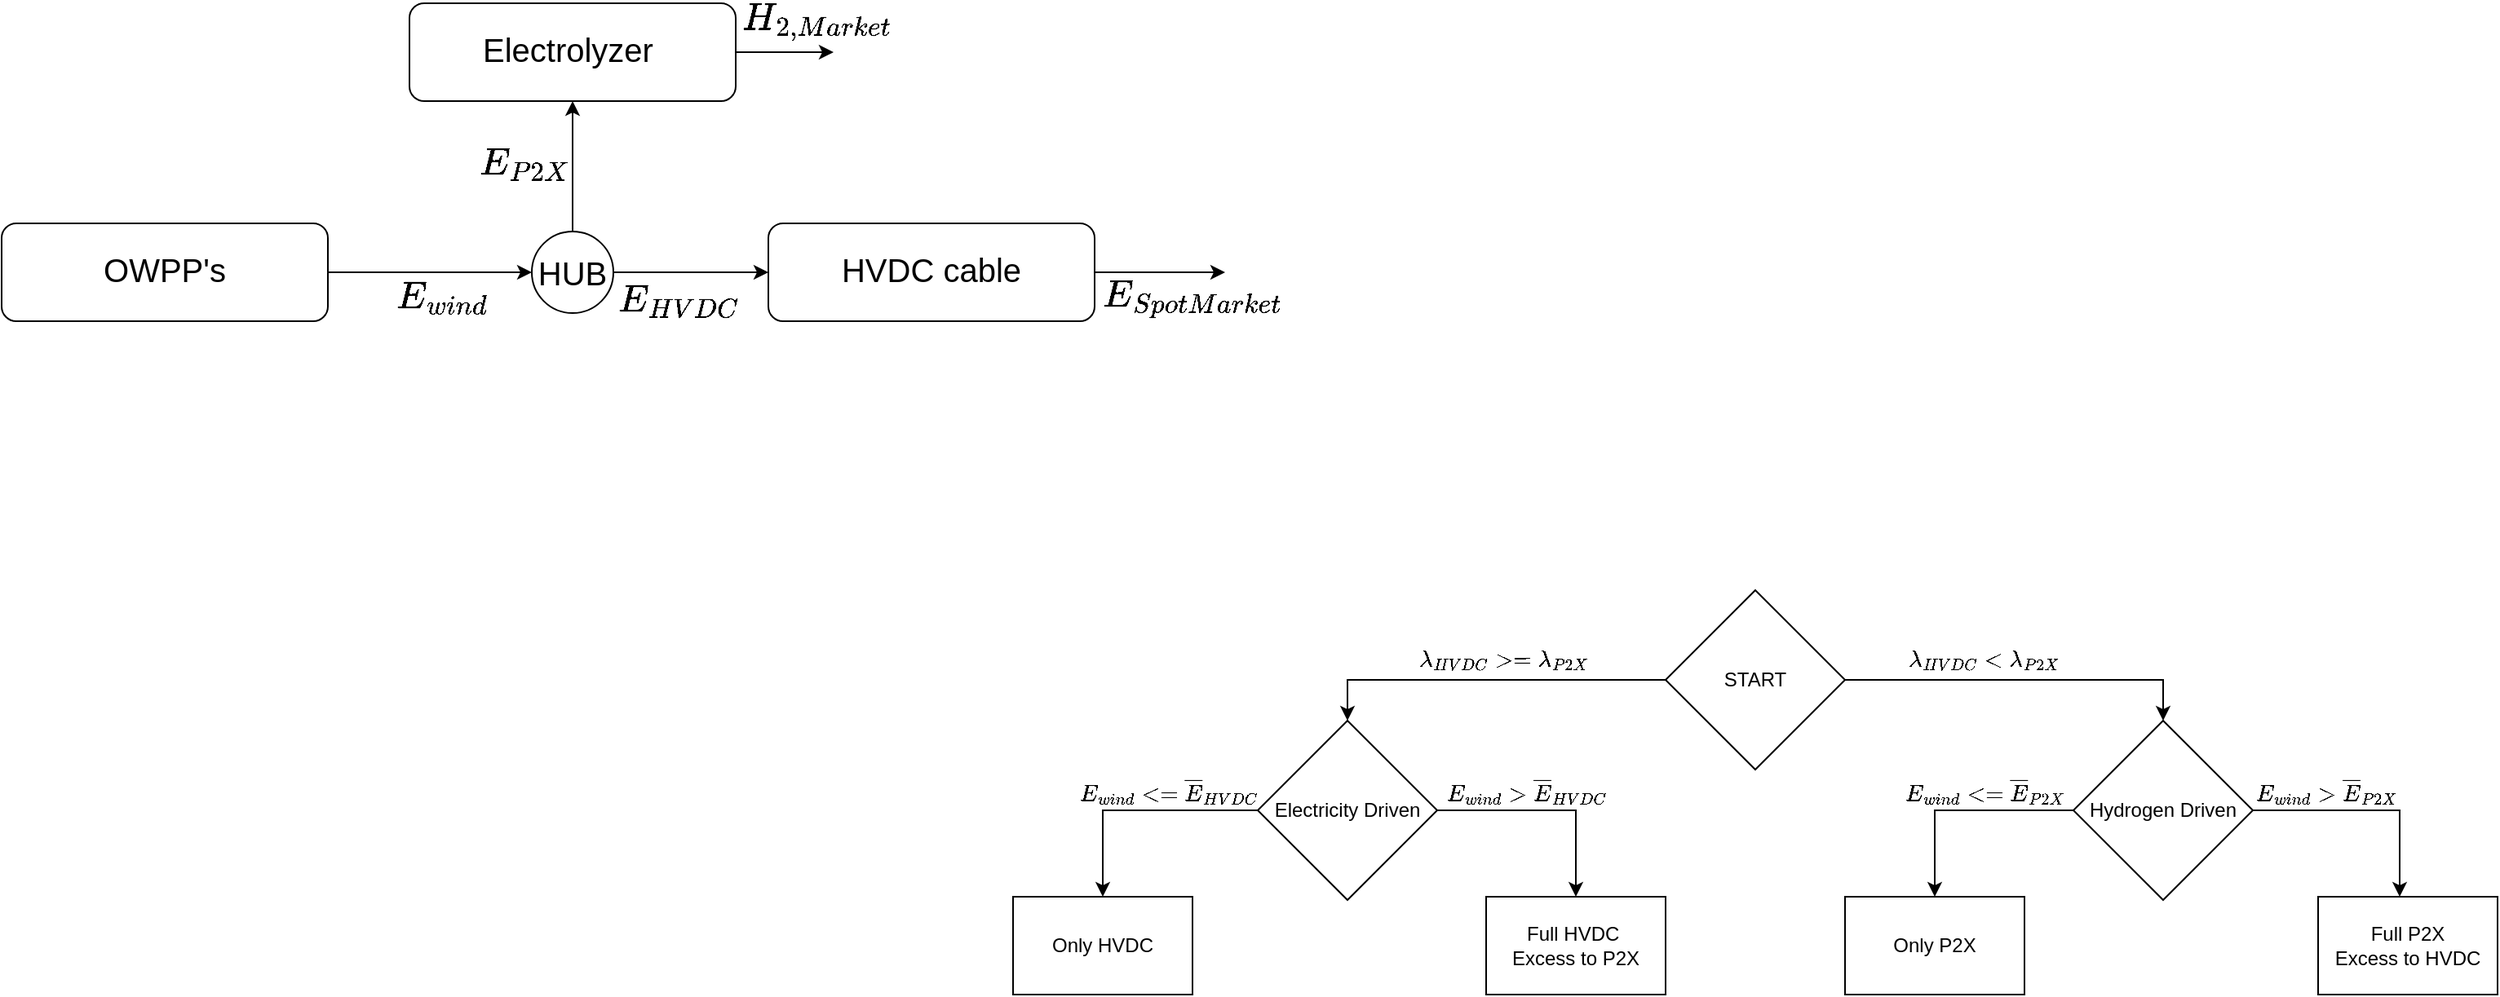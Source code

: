 <mxfile version="14.4.3" type="device"><diagram id="OiIzkmkpj3xD-7UK7pPs" name="Page-1"><mxGraphModel dx="1718" dy="978" grid="1" gridSize="10" guides="1" tooltips="1" connect="1" arrows="1" fold="1" page="1" pageScale="1" pageWidth="827" pageHeight="1169" math="1" shadow="0"><root><mxCell id="0"/><mxCell id="1" parent="0"/><mxCell id="8nlkR-agfJpBV1ZyKKia-3" value="" style="edgeStyle=orthogonalEdgeStyle;rounded=0;orthogonalLoop=1;jettySize=auto;html=1;" parent="1" source="8nlkR-agfJpBV1ZyKKia-1" edge="1"><mxGeometry relative="1" as="geometry"><mxPoint x="560" y="350" as="targetPoint"/></mxGeometry></mxCell><mxCell id="8nlkR-agfJpBV1ZyKKia-1" value="&lt;p style=&quot;text-align: justify ; line-height: 100%&quot;&gt;&lt;font style=&quot;font-size: 20px&quot;&gt;Electrolyzer&amp;nbsp;&lt;/font&gt;&lt;/p&gt;" style="rounded=1;whiteSpace=wrap;html=1;horizontal=1;verticalAlign=middle;" parent="1" vertex="1"><mxGeometry x="300" y="320" width="200" height="60" as="geometry"/></mxCell><mxCell id="8nlkR-agfJpBV1ZyKKia-9" value="" style="edgeStyle=orthogonalEdgeStyle;rounded=0;orthogonalLoop=1;jettySize=auto;html=1;" parent="1" source="8nlkR-agfJpBV1ZyKKia-8" target="8nlkR-agfJpBV1ZyKKia-1" edge="1"><mxGeometry relative="1" as="geometry"/></mxCell><mxCell id="8nlkR-agfJpBV1ZyKKia-11" value="" style="edgeStyle=orthogonalEdgeStyle;rounded=0;orthogonalLoop=1;jettySize=auto;html=1;entryX=0;entryY=0.5;entryDx=0;entryDy=0;" parent="1" source="8nlkR-agfJpBV1ZyKKia-8" target="8nlkR-agfJpBV1ZyKKia-12" edge="1"><mxGeometry relative="1" as="geometry"><mxPoint x="510" y="485" as="targetPoint"/></mxGeometry></mxCell><mxCell id="8nlkR-agfJpBV1ZyKKia-8" value="&lt;font style=&quot;font-size: 20px&quot;&gt;HUB&lt;/font&gt;" style="ellipse;whiteSpace=wrap;html=1;" parent="1" vertex="1"><mxGeometry x="375" y="460" width="50" height="50" as="geometry"/></mxCell><mxCell id="8nlkR-agfJpBV1ZyKKia-28" value="" style="edgeStyle=orthogonalEdgeStyle;rounded=0;orthogonalLoop=1;jettySize=auto;html=1;" parent="1" source="8nlkR-agfJpBV1ZyKKia-12" edge="1"><mxGeometry relative="1" as="geometry"><mxPoint x="800" y="485" as="targetPoint"/></mxGeometry></mxCell><mxCell id="8nlkR-agfJpBV1ZyKKia-12" value="&lt;p style=&quot;text-align: justify ; line-height: 100%&quot;&gt;&lt;font style=&quot;font-size: 20px&quot;&gt;HVDC cable&lt;/font&gt;&lt;/p&gt;" style="rounded=1;whiteSpace=wrap;html=1;horizontal=1;verticalAlign=middle;" parent="1" vertex="1"><mxGeometry x="520" y="455" width="200" height="60" as="geometry"/></mxCell><mxCell id="8nlkR-agfJpBV1ZyKKia-15" value="" style="edgeStyle=orthogonalEdgeStyle;rounded=0;orthogonalLoop=1;jettySize=auto;html=1;" parent="1" source="8nlkR-agfJpBV1ZyKKia-14" target="8nlkR-agfJpBV1ZyKKia-8" edge="1"><mxGeometry relative="1" as="geometry"/></mxCell><mxCell id="8nlkR-agfJpBV1ZyKKia-14" value="&lt;p style=&quot;text-align: justify ; line-height: 100%&quot;&gt;&lt;span style=&quot;font-size: 20px&quot;&gt;OWPP's&lt;/span&gt;&lt;/p&gt;" style="rounded=1;whiteSpace=wrap;html=1;horizontal=1;verticalAlign=middle;" parent="1" vertex="1"><mxGeometry x="50" y="455" width="200" height="60" as="geometry"/></mxCell><mxCell id="8nlkR-agfJpBV1ZyKKia-19" value="&lt;span style=&quot;font-size: 20px ; background-color: rgb(255 , 255 , 255)&quot;&gt;$$E_{wind}$$&lt;br&gt;&lt;/span&gt;" style="text;html=1;align=center;verticalAlign=middle;resizable=0;points=[];autosize=1;" parent="1" vertex="1"><mxGeometry x="250" y="502" width="140" height="20" as="geometry"/></mxCell><mxCell id="8nlkR-agfJpBV1ZyKKia-20" value="&lt;span style=&quot;font-size: 20px ; background-color: rgb(255 , 255 , 255)&quot;&gt;$$E_{P2X}$$&lt;br&gt;&lt;/span&gt;" style="text;html=1;align=center;verticalAlign=middle;resizable=0;points=[];autosize=1;" parent="1" vertex="1"><mxGeometry x="300" y="420" width="140" height="20" as="geometry"/></mxCell><mxCell id="8nlkR-agfJpBV1ZyKKia-22" value="&lt;span style=&quot;font-size: 20px ; background-color: rgb(255 , 255 , 255)&quot;&gt;$$E_{HVDC}$$&lt;/span&gt;" style="text;html=1;align=center;verticalAlign=middle;resizable=0;points=[];autosize=1;" parent="1" vertex="1"><mxGeometry x="390" y="492" width="150" height="20" as="geometry"/></mxCell><mxCell id="8nlkR-agfJpBV1ZyKKia-26" value="&lt;span style=&quot;font-size: 20px ; background-color: rgb(255 , 255 , 255)&quot;&gt;$$H_{2,Market}$$&lt;/span&gt;" style="text;html=1;align=center;verticalAlign=middle;resizable=0;points=[];autosize=1;" parent="1" vertex="1"><mxGeometry x="460" y="320" width="180" height="20" as="geometry"/></mxCell><mxCell id="8nlkR-agfJpBV1ZyKKia-29" value="&lt;span style=&quot;font-size: 20px ; background-color: rgb(255 , 255 , 255)&quot;&gt;$$E_{Spot Market}$$&lt;/span&gt;" style="text;html=1;align=center;verticalAlign=middle;resizable=0;points=[];autosize=1;" parent="1" vertex="1"><mxGeometry x="675" y="490" width="210" height="20" as="geometry"/></mxCell><mxCell id="yS1LGYuhBhpWjjItEEXg-3" value="" style="edgeStyle=orthogonalEdgeStyle;rounded=0;orthogonalLoop=1;jettySize=auto;html=1;entryX=0.5;entryY=0;entryDx=0;entryDy=0;" edge="1" parent="1" source="yS1LGYuhBhpWjjItEEXg-1" target="yS1LGYuhBhpWjjItEEXg-2"><mxGeometry relative="1" as="geometry"/></mxCell><mxCell id="yS1LGYuhBhpWjjItEEXg-7" value="" style="edgeStyle=orthogonalEdgeStyle;rounded=0;orthogonalLoop=1;jettySize=auto;html=1;" edge="1" parent="1" source="yS1LGYuhBhpWjjItEEXg-1" target="yS1LGYuhBhpWjjItEEXg-6"><mxGeometry relative="1" as="geometry"><Array as="points"><mxPoint x="1375" y="735"/></Array></mxGeometry></mxCell><mxCell id="yS1LGYuhBhpWjjItEEXg-1" value="START" style="rhombus;whiteSpace=wrap;html=1;" vertex="1" parent="1"><mxGeometry x="1070" y="680" width="110" height="110" as="geometry"/></mxCell><mxCell id="yS1LGYuhBhpWjjItEEXg-11" value="" style="edgeStyle=orthogonalEdgeStyle;rounded=0;orthogonalLoop=1;jettySize=auto;html=1;entryX=0.5;entryY=0;entryDx=0;entryDy=0;" edge="1" parent="1" source="yS1LGYuhBhpWjjItEEXg-2" target="yS1LGYuhBhpWjjItEEXg-18"><mxGeometry relative="1" as="geometry"><mxPoint x="1615" y="960" as="targetPoint"/></mxGeometry></mxCell><mxCell id="yS1LGYuhBhpWjjItEEXg-13" value="" style="edgeStyle=orthogonalEdgeStyle;rounded=0;orthogonalLoop=1;jettySize=auto;html=1;entryX=0.5;entryY=0;entryDx=0;entryDy=0;" edge="1" parent="1" source="yS1LGYuhBhpWjjItEEXg-2" target="yS1LGYuhBhpWjjItEEXg-17"><mxGeometry relative="1" as="geometry"><mxPoint x="1315" y="960" as="targetPoint"/></mxGeometry></mxCell><mxCell id="yS1LGYuhBhpWjjItEEXg-2" value="Electricity Driven" style="rhombus;whiteSpace=wrap;html=1;" vertex="1" parent="1"><mxGeometry x="820" y="760" width="110" height="110" as="geometry"/></mxCell><mxCell id="yS1LGYuhBhpWjjItEEXg-20" value="" style="edgeStyle=orthogonalEdgeStyle;rounded=0;orthogonalLoop=1;jettySize=auto;html=1;entryX=0.5;entryY=0;entryDx=0;entryDy=0;" edge="1" parent="1" source="yS1LGYuhBhpWjjItEEXg-6" target="yS1LGYuhBhpWjjItEEXg-19"><mxGeometry relative="1" as="geometry"><Array as="points"><mxPoint x="1235" y="815"/></Array></mxGeometry></mxCell><mxCell id="yS1LGYuhBhpWjjItEEXg-22" value="" style="edgeStyle=orthogonalEdgeStyle;rounded=0;orthogonalLoop=1;jettySize=auto;html=1;" edge="1" parent="1" source="yS1LGYuhBhpWjjItEEXg-6" target="yS1LGYuhBhpWjjItEEXg-21"><mxGeometry relative="1" as="geometry"><Array as="points"><mxPoint x="1520" y="815"/></Array></mxGeometry></mxCell><mxCell id="yS1LGYuhBhpWjjItEEXg-6" value="Hydrogen Driven" style="rhombus;whiteSpace=wrap;html=1;" vertex="1" parent="1"><mxGeometry x="1320" y="760" width="110" height="110" as="geometry"/></mxCell><mxCell id="yS1LGYuhBhpWjjItEEXg-8" value="&lt;span&gt;$$\lambda_{HVDC} &amp;gt;= \lambda_{P2X}$$&lt;/span&gt;" style="text;html=1;align=center;verticalAlign=middle;resizable=0;points=[];autosize=1;" vertex="1" parent="1"><mxGeometry x="855" y="713" width="230" height="20" as="geometry"/></mxCell><mxCell id="yS1LGYuhBhpWjjItEEXg-9" value="&lt;span&gt;$$\lambda_{HVDC} &amp;lt; \lambda_{P2X}$$&lt;/span&gt;" style="text;html=1;align=center;verticalAlign=middle;resizable=0;points=[];autosize=1;" vertex="1" parent="1"><mxGeometry x="1150" y="713" width="230" height="20" as="geometry"/></mxCell><mxCell id="yS1LGYuhBhpWjjItEEXg-16" value="$$ E_{wind} &amp;gt;&amp;nbsp;\overline{E}_{HVDC}&lt;br&gt;$$" style="text;html=1;align=center;verticalAlign=middle;resizable=0;points=[];autosize=1;" vertex="1" parent="1"><mxGeometry x="885" y="788" width="200" height="30" as="geometry"/></mxCell><mxCell id="yS1LGYuhBhpWjjItEEXg-17" value="&lt;span style=&quot;font-family: &amp;#34;helvetica&amp;#34;&quot;&gt;Only HVDC&lt;/span&gt;" style="rounded=0;whiteSpace=wrap;html=1;" vertex="1" parent="1"><mxGeometry x="670" y="868" width="110" height="60" as="geometry"/></mxCell><mxCell id="yS1LGYuhBhpWjjItEEXg-18" value="Full HVDC&amp;nbsp;&lt;br&gt;Excess to P2X" style="rounded=0;whiteSpace=wrap;html=1;" vertex="1" parent="1"><mxGeometry x="960" y="868" width="110" height="60" as="geometry"/></mxCell><mxCell id="yS1LGYuhBhpWjjItEEXg-19" value="&lt;span style=&quot;font-family: &amp;#34;helvetica&amp;#34;&quot;&gt;Only P2X&lt;/span&gt;" style="whiteSpace=wrap;html=1;" vertex="1" parent="1"><mxGeometry x="1180" y="868" width="110" height="60" as="geometry"/></mxCell><mxCell id="yS1LGYuhBhpWjjItEEXg-21" value="&lt;span&gt;Full P2X&lt;/span&gt;&lt;br&gt;&lt;span&gt;Excess to HVDC&lt;/span&gt;" style="whiteSpace=wrap;html=1;" vertex="1" parent="1"><mxGeometry x="1470" y="868" width="110" height="60" as="geometry"/></mxCell><mxCell id="yS1LGYuhBhpWjjItEEXg-23" value="$$ E_{wind} &amp;lt;= \overline{E}_{HVDC}&lt;br&gt;$$" style="text;html=1;align=center;verticalAlign=middle;resizable=0;points=[];autosize=1;" vertex="1" parent="1"><mxGeometry x="660" y="788" width="210" height="30" as="geometry"/></mxCell><mxCell id="yS1LGYuhBhpWjjItEEXg-24" value="$$ E_{wind} &amp;lt;= \overline{E}_{P2X}&lt;br&gt;$$" style="text;html=1;align=center;verticalAlign=middle;resizable=0;points=[];autosize=1;" vertex="1" parent="1"><mxGeometry x="1165" y="788" width="200" height="30" as="geometry"/></mxCell><mxCell id="yS1LGYuhBhpWjjItEEXg-25" value="$$ E_{wind} &amp;gt; \overline{E}_{P2X}&lt;br&gt;$$" style="text;html=1;align=center;verticalAlign=middle;resizable=0;points=[];autosize=1;" vertex="1" parent="1"><mxGeometry x="1380" y="788" width="190" height="30" as="geometry"/></mxCell></root></mxGraphModel></diagram></mxfile>